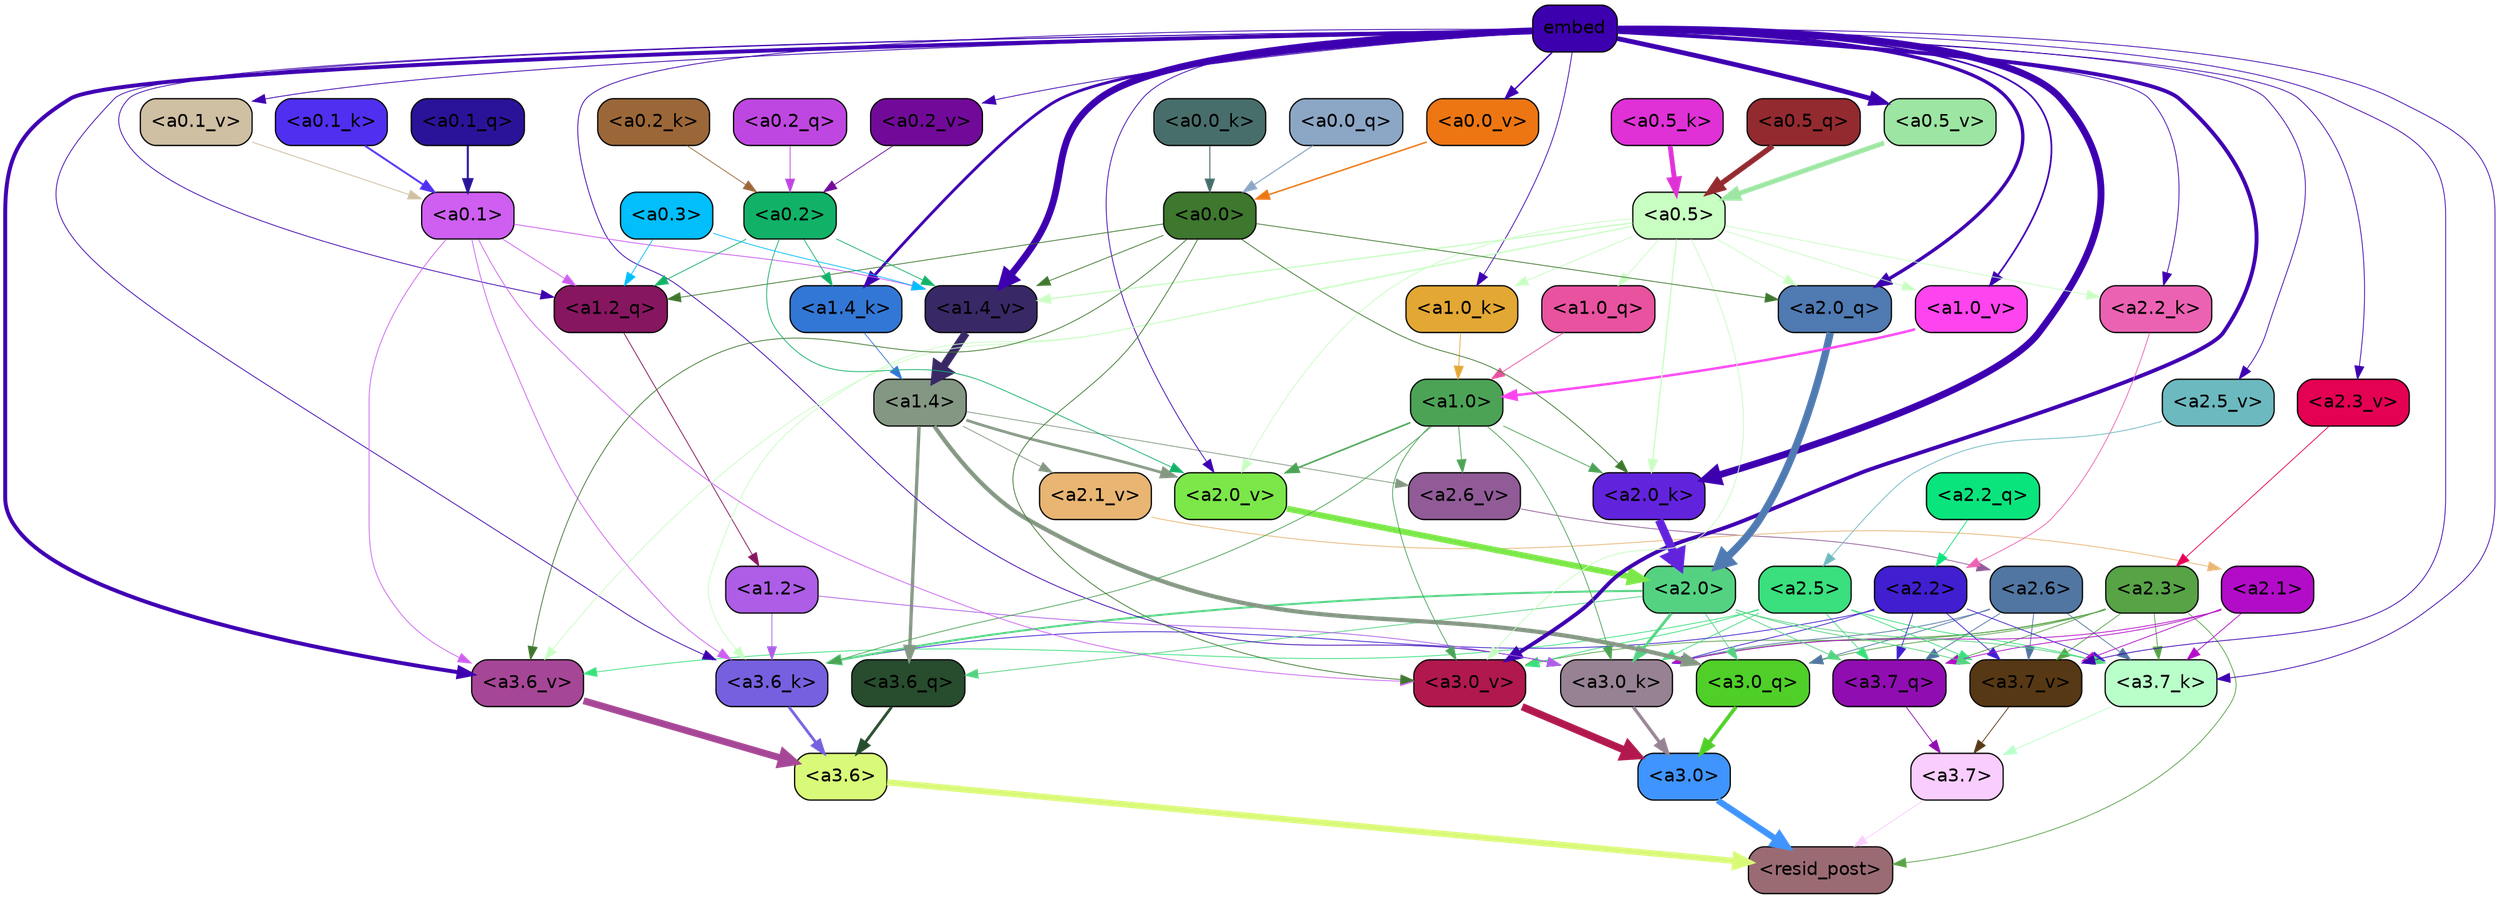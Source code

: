 strict digraph "" {
	graph [bgcolor=transparent,
		layout=dot,
		overlap=false,
		splines=true
	];
	"<a3.7>"	[color=black,
		fillcolor="#f9cdfd",
		fontname=Helvetica,
		shape=box,
		style="filled, rounded"];
	"<resid_post>"	[color=black,
		fillcolor="#9b6b74",
		fontname=Helvetica,
		shape=box,
		style="filled, rounded"];
	"<a3.7>" -> "<resid_post>"	[color="#f9cdfd",
		penwidth=0.6];
	"<a3.6>"	[color=black,
		fillcolor="#d9f979",
		fontname=Helvetica,
		shape=box,
		style="filled, rounded"];
	"<a3.6>" -> "<resid_post>"	[color="#d9f979",
		penwidth=4.753257989883423];
	"<a3.0>"	[color=black,
		fillcolor="#4094fe",
		fontname=Helvetica,
		shape=box,
		style="filled, rounded"];
	"<a3.0>" -> "<resid_post>"	[color="#4094fe",
		penwidth=4.90053927898407];
	"<a2.3>"	[color=black,
		fillcolor="#57a346",
		fontname=Helvetica,
		shape=box,
		style="filled, rounded"];
	"<a2.3>" -> "<resid_post>"	[color="#57a346",
		penwidth=0.6];
	"<a3.7_q>"	[color=black,
		fillcolor="#900db1",
		fontname=Helvetica,
		shape=box,
		style="filled, rounded"];
	"<a2.3>" -> "<a3.7_q>"	[color="#57a346",
		penwidth=0.6];
	"<a3.0_q>"	[color=black,
		fillcolor="#4fcf28",
		fontname=Helvetica,
		shape=box,
		style="filled, rounded"];
	"<a2.3>" -> "<a3.0_q>"	[color="#57a346",
		penwidth=0.6];
	"<a3.7_k>"	[color=black,
		fillcolor="#b9ffc9",
		fontname=Helvetica,
		shape=box,
		style="filled, rounded"];
	"<a2.3>" -> "<a3.7_k>"	[color="#57a346",
		penwidth=0.6];
	"<a3.0_k>"	[color=black,
		fillcolor="#978293",
		fontname=Helvetica,
		shape=box,
		style="filled, rounded"];
	"<a2.3>" -> "<a3.0_k>"	[color="#57a346",
		penwidth=0.6];
	"<a3.7_v>"	[color=black,
		fillcolor="#573815",
		fontname=Helvetica,
		shape=box,
		style="filled, rounded"];
	"<a2.3>" -> "<a3.7_v>"	[color="#57a346",
		penwidth=0.6];
	"<a3.0_v>"	[color=black,
		fillcolor="#b1184e",
		fontname=Helvetica,
		shape=box,
		style="filled, rounded"];
	"<a2.3>" -> "<a3.0_v>"	[color="#57a346",
		penwidth=0.6];
	"<a3.7_q>" -> "<a3.7>"	[color="#900db1",
		penwidth=0.6];
	"<a3.6_q>"	[color=black,
		fillcolor="#274c2e",
		fontname=Helvetica,
		shape=box,
		style="filled, rounded"];
	"<a3.6_q>" -> "<a3.6>"	[color="#274c2e",
		penwidth=2.160832464694977];
	"<a3.0_q>" -> "<a3.0>"	[color="#4fcf28",
		penwidth=2.870753765106201];
	"<a3.7_k>" -> "<a3.7>"	[color="#b9ffc9",
		penwidth=0.6];
	"<a3.6_k>"	[color=black,
		fillcolor="#7660e0",
		fontname=Helvetica,
		shape=box,
		style="filled, rounded"];
	"<a3.6_k>" -> "<a3.6>"	[color="#7660e0",
		penwidth=2.13908451795578];
	"<a3.0_k>" -> "<a3.0>"	[color="#978293",
		penwidth=2.520303964614868];
	"<a3.7_v>" -> "<a3.7>"	[color="#573815",
		penwidth=0.6];
	"<a3.6_v>"	[color=black,
		fillcolor="#a64696",
		fontname=Helvetica,
		shape=box,
		style="filled, rounded"];
	"<a3.6_v>" -> "<a3.6>"	[color="#a64696",
		penwidth=5.297133803367615];
	"<a3.0_v>" -> "<a3.0>"	[color="#b1184e",
		penwidth=5.680712580680847];
	"<a2.6>"	[color=black,
		fillcolor="#5176a2",
		fontname=Helvetica,
		shape=box,
		style="filled, rounded"];
	"<a2.6>" -> "<a3.7_q>"	[color="#5176a2",
		penwidth=0.6];
	"<a2.6>" -> "<a3.0_q>"	[color="#5176a2",
		penwidth=0.6];
	"<a2.6>" -> "<a3.7_k>"	[color="#5176a2",
		penwidth=0.6];
	"<a2.6>" -> "<a3.0_k>"	[color="#5176a2",
		penwidth=0.6];
	"<a2.6>" -> "<a3.7_v>"	[color="#5176a2",
		penwidth=0.6];
	"<a2.5>"	[color=black,
		fillcolor="#39e07d",
		fontname=Helvetica,
		shape=box,
		style="filled, rounded"];
	"<a2.5>" -> "<a3.7_q>"	[color="#39e07d",
		penwidth=0.6];
	"<a2.5>" -> "<a3.7_k>"	[color="#39e07d",
		penwidth=0.6];
	"<a2.5>" -> "<a3.0_k>"	[color="#39e07d",
		penwidth=0.6];
	"<a2.5>" -> "<a3.7_v>"	[color="#39e07d",
		penwidth=0.6];
	"<a2.5>" -> "<a3.6_v>"	[color="#39e07d",
		penwidth=0.6];
	"<a2.5>" -> "<a3.0_v>"	[color="#39e07d",
		penwidth=0.6];
	"<a2.2>"	[color=black,
		fillcolor="#411ed0",
		fontname=Helvetica,
		shape=box,
		style="filled, rounded"];
	"<a2.2>" -> "<a3.7_q>"	[color="#411ed0",
		penwidth=0.6];
	"<a2.2>" -> "<a3.7_k>"	[color="#411ed0",
		penwidth=0.6];
	"<a2.2>" -> "<a3.6_k>"	[color="#411ed0",
		penwidth=0.6];
	"<a2.2>" -> "<a3.0_k>"	[color="#411ed0",
		penwidth=0.6];
	"<a2.2>" -> "<a3.7_v>"	[color="#411ed0",
		penwidth=0.6];
	"<a2.1>"	[color=black,
		fillcolor="#b30cc9",
		fontname=Helvetica,
		shape=box,
		style="filled, rounded"];
	"<a2.1>" -> "<a3.7_q>"	[color="#b30cc9",
		penwidth=0.6];
	"<a2.1>" -> "<a3.7_k>"	[color="#b30cc9",
		penwidth=0.6];
	"<a2.1>" -> "<a3.0_k>"	[color="#b30cc9",
		penwidth=0.6];
	"<a2.1>" -> "<a3.7_v>"	[color="#b30cc9",
		penwidth=0.6];
	"<a2.0>"	[color=black,
		fillcolor="#54d282",
		fontname=Helvetica,
		shape=box,
		style="filled, rounded"];
	"<a2.0>" -> "<a3.7_q>"	[color="#54d282",
		penwidth=0.6];
	"<a2.0>" -> "<a3.6_q>"	[color="#54d282",
		penwidth=0.6];
	"<a2.0>" -> "<a3.0_q>"	[color="#54d282",
		penwidth=0.6];
	"<a2.0>" -> "<a3.7_k>"	[color="#54d282",
		penwidth=0.6];
	"<a2.0>" -> "<a3.6_k>"	[color="#54d282",
		penwidth=1.5348684191703796];
	"<a2.0>" -> "<a3.0_k>"	[color="#54d282",
		penwidth=2.172017753124237];
	"<a2.0>" -> "<a3.7_v>"	[color="#54d282",
		penwidth=0.6];
	"<a1.4>"	[color=black,
		fillcolor="#849783",
		fontname=Helvetica,
		shape=box,
		style="filled, rounded"];
	"<a1.4>" -> "<a3.6_q>"	[color="#849783",
		penwidth=2.532623291015625];
	"<a1.4>" -> "<a3.0_q>"	[color="#849783",
		penwidth=3.2595192790031433];
	"<a2.6_v>"	[color=black,
		fillcolor="#915b98",
		fontname=Helvetica,
		shape=box,
		style="filled, rounded"];
	"<a1.4>" -> "<a2.6_v>"	[color="#849783",
		penwidth=0.6];
	"<a2.1_v>"	[color=black,
		fillcolor="#e8b573",
		fontname=Helvetica,
		shape=box,
		style="filled, rounded"];
	"<a1.4>" -> "<a2.1_v>"	[color="#849783",
		penwidth=0.6];
	"<a2.0_v>"	[color=black,
		fillcolor="#7ce749",
		fontname=Helvetica,
		shape=box,
		style="filled, rounded"];
	"<a1.4>" -> "<a2.0_v>"	[color="#849783",
		penwidth=2.1199009865522385];
	embed	[color=black,
		fillcolor="#3d00af",
		fontname=Helvetica,
		shape=box,
		style="filled, rounded"];
	embed -> "<a3.7_k>"	[color="#3d00af",
		penwidth=0.6];
	embed -> "<a3.6_k>"	[color="#3d00af",
		penwidth=0.6];
	embed -> "<a3.0_k>"	[color="#3d00af",
		penwidth=0.6117386221885681];
	embed -> "<a3.7_v>"	[color="#3d00af",
		penwidth=0.6];
	embed -> "<a3.6_v>"	[color="#3d00af",
		penwidth=3.0186105966567993];
	embed -> "<a3.0_v>"	[color="#3d00af",
		penwidth=2.969020187854767];
	"<a2.0_q>"	[color=black,
		fillcolor="#4f7ab2",
		fontname=Helvetica,
		shape=box,
		style="filled, rounded"];
	embed -> "<a2.0_q>"	[color="#3d00af",
		penwidth=2.5791755318641663];
	"<a2.2_k>"	[color=black,
		fillcolor="#ec62b3",
		fontname=Helvetica,
		shape=box,
		style="filled, rounded"];
	embed -> "<a2.2_k>"	[color="#3d00af",
		penwidth=0.6];
	"<a2.0_k>"	[color=black,
		fillcolor="#6223dd",
		fontname=Helvetica,
		shape=box,
		style="filled, rounded"];
	embed -> "<a2.0_k>"	[color="#3d00af",
		penwidth=5.307481050491333];
	"<a2.5_v>"	[color=black,
		fillcolor="#6db9c0",
		fontname=Helvetica,
		shape=box,
		style="filled, rounded"];
	embed -> "<a2.5_v>"	[color="#3d00af",
		penwidth=0.6];
	"<a2.3_v>"	[color=black,
		fillcolor="#e40053",
		fontname=Helvetica,
		shape=box,
		style="filled, rounded"];
	embed -> "<a2.3_v>"	[color="#3d00af",
		penwidth=0.6];
	embed -> "<a2.0_v>"	[color="#3d00af",
		penwidth=0.6];
	"<a1.2_q>"	[color=black,
		fillcolor="#871660",
		fontname=Helvetica,
		shape=box,
		style="filled, rounded"];
	embed -> "<a1.2_q>"	[color="#3d00af",
		penwidth=0.6];
	"<a1.4_k>"	[color=black,
		fillcolor="#3277d5",
		fontname=Helvetica,
		shape=box,
		style="filled, rounded"];
	embed -> "<a1.4_k>"	[color="#3d00af",
		penwidth=2.1839776039123535];
	"<a1.0_k>"	[color=black,
		fillcolor="#e3a734",
		fontname=Helvetica,
		shape=box,
		style="filled, rounded"];
	embed -> "<a1.0_k>"	[color="#3d00af",
		penwidth=0.6];
	"<a1.4_v>"	[color=black,
		fillcolor="#392866",
		fontname=Helvetica,
		shape=box,
		style="filled, rounded"];
	embed -> "<a1.4_v>"	[color="#3d00af",
		penwidth=5.2540810108184814];
	"<a1.0_v>"	[color=black,
		fillcolor="#fd44ee",
		fontname=Helvetica,
		shape=box,
		style="filled, rounded"];
	embed -> "<a1.0_v>"	[color="#3d00af",
		penwidth=1.3048751950263977];
	"<a0.5_v>"	[color=black,
		fillcolor="#9de5a2",
		fontname=Helvetica,
		shape=box,
		style="filled, rounded"];
	embed -> "<a0.5_v>"	[color="#3d00af",
		penwidth=3.7020363211631775];
	"<a0.2_v>"	[color=black,
		fillcolor="#710a99",
		fontname=Helvetica,
		shape=box,
		style="filled, rounded"];
	embed -> "<a0.2_v>"	[color="#3d00af",
		penwidth=0.6];
	"<a0.1_v>"	[color=black,
		fillcolor="#cfbfa3",
		fontname=Helvetica,
		shape=box,
		style="filled, rounded"];
	embed -> "<a0.1_v>"	[color="#3d00af",
		penwidth=0.6266210079193115];
	"<a0.0_v>"	[color=black,
		fillcolor="#ed7613",
		fontname=Helvetica,
		shape=box,
		style="filled, rounded"];
	embed -> "<a0.0_v>"	[color="#3d00af",
		penwidth=1.1311111450195312];
	"<a1.2>"	[color=black,
		fillcolor="#ae5de7",
		fontname=Helvetica,
		shape=box,
		style="filled, rounded"];
	"<a1.2>" -> "<a3.6_k>"	[color="#ae5de7",
		penwidth=0.6];
	"<a1.2>" -> "<a3.0_k>"	[color="#ae5de7",
		penwidth=0.6];
	"<a1.0>"	[color=black,
		fillcolor="#4ca356",
		fontname=Helvetica,
		shape=box,
		style="filled, rounded"];
	"<a1.0>" -> "<a3.6_k>"	[color="#4ca356",
		penwidth=0.6];
	"<a1.0>" -> "<a3.0_k>"	[color="#4ca356",
		penwidth=0.6];
	"<a1.0>" -> "<a3.0_v>"	[color="#4ca356",
		penwidth=0.6];
	"<a1.0>" -> "<a2.0_k>"	[color="#4ca356",
		penwidth=0.6];
	"<a1.0>" -> "<a2.6_v>"	[color="#4ca356",
		penwidth=0.6];
	"<a1.0>" -> "<a2.0_v>"	[color="#4ca356",
		penwidth=1.237271785736084];
	"<a0.5>"	[color=black,
		fillcolor="#c8fec2",
		fontname=Helvetica,
		shape=box,
		style="filled, rounded"];
	"<a0.5>" -> "<a3.6_k>"	[color="#c8fec2",
		penwidth=0.6];
	"<a0.5>" -> "<a3.6_v>"	[color="#c8fec2",
		penwidth=0.6];
	"<a0.5>" -> "<a3.0_v>"	[color="#c8fec2",
		penwidth=0.6409564018249512];
	"<a0.5>" -> "<a2.0_q>"	[color="#c8fec2",
		penwidth=0.6];
	"<a0.5>" -> "<a2.2_k>"	[color="#c8fec2",
		penwidth=0.6];
	"<a0.5>" -> "<a2.0_k>"	[color="#c8fec2",
		penwidth=0.9355769157409668];
	"<a0.5>" -> "<a2.0_v>"	[color="#c8fec2",
		penwidth=0.6];
	"<a1.0_q>"	[color=black,
		fillcolor="#e8529f",
		fontname=Helvetica,
		shape=box,
		style="filled, rounded"];
	"<a0.5>" -> "<a1.0_q>"	[color="#c8fec2",
		penwidth=0.6];
	"<a0.5>" -> "<a1.0_k>"	[color="#c8fec2",
		penwidth=0.6];
	"<a0.5>" -> "<a1.4_v>"	[color="#c8fec2",
		penwidth=1.016412615776062];
	"<a0.5>" -> "<a1.0_v>"	[color="#c8fec2",
		penwidth=0.6];
	"<a0.1>"	[color=black,
		fillcolor="#ce5ff1",
		fontname=Helvetica,
		shape=box,
		style="filled, rounded"];
	"<a0.1>" -> "<a3.6_k>"	[color="#ce5ff1",
		penwidth=0.6];
	"<a0.1>" -> "<a3.6_v>"	[color="#ce5ff1",
		penwidth=0.6];
	"<a0.1>" -> "<a3.0_v>"	[color="#ce5ff1",
		penwidth=0.6];
	"<a0.1>" -> "<a1.2_q>"	[color="#ce5ff1",
		penwidth=0.6];
	"<a0.1>" -> "<a1.4_v>"	[color="#ce5ff1",
		penwidth=0.6440334320068359];
	"<a0.0>"	[color=black,
		fillcolor="#3e772e",
		fontname=Helvetica,
		shape=box,
		style="filled, rounded"];
	"<a0.0>" -> "<a3.6_v>"	[color="#3e772e",
		penwidth=0.6];
	"<a0.0>" -> "<a3.0_v>"	[color="#3e772e",
		penwidth=0.6];
	"<a0.0>" -> "<a2.0_q>"	[color="#3e772e",
		penwidth=0.6];
	"<a0.0>" -> "<a2.0_k>"	[color="#3e772e",
		penwidth=0.6];
	"<a0.0>" -> "<a1.2_q>"	[color="#3e772e",
		penwidth=0.6];
	"<a0.0>" -> "<a1.4_v>"	[color="#3e772e",
		penwidth=0.6];
	"<a2.2_q>"	[color=black,
		fillcolor="#0ae47d",
		fontname=Helvetica,
		shape=box,
		style="filled, rounded"];
	"<a2.2_q>" -> "<a2.2>"	[color="#0ae47d",
		penwidth=0.6];
	"<a2.0_q>" -> "<a2.0>"	[color="#4f7ab2",
		penwidth=5.682948350906372];
	"<a2.2_k>" -> "<a2.2>"	[color="#ec62b3",
		penwidth=0.6];
	"<a2.0_k>" -> "<a2.0>"	[color="#6223dd",
		penwidth=6.450693130493164];
	"<a2.6_v>" -> "<a2.6>"	[color="#915b98",
		penwidth=0.6];
	"<a2.5_v>" -> "<a2.5>"	[color="#6db9c0",
		penwidth=0.6];
	"<a2.3_v>" -> "<a2.3>"	[color="#e40053",
		penwidth=0.6];
	"<a2.1_v>" -> "<a2.1>"	[color="#e8b573",
		penwidth=0.6];
	"<a2.0_v>" -> "<a2.0>"	[color="#7ce749",
		penwidth=4.592647075653076];
	"<a0.2>"	[color=black,
		fillcolor="#11b267",
		fontname=Helvetica,
		shape=box,
		style="filled, rounded"];
	"<a0.2>" -> "<a2.0_v>"	[color="#11b267",
		penwidth=0.6];
	"<a0.2>" -> "<a1.2_q>"	[color="#11b267",
		penwidth=0.6];
	"<a0.2>" -> "<a1.4_k>"	[color="#11b267",
		penwidth=0.6];
	"<a0.2>" -> "<a1.4_v>"	[color="#11b267",
		penwidth=0.6];
	"<a1.2_q>" -> "<a1.2>"	[color="#871660",
		penwidth=0.6323684453964233];
	"<a1.0_q>" -> "<a1.0>"	[color="#e8529f",
		penwidth=0.6];
	"<a1.4_k>" -> "<a1.4>"	[color="#3277d5",
		penwidth=0.6];
	"<a1.0_k>" -> "<a1.0>"	[color="#e3a734",
		penwidth=0.6];
	"<a1.4_v>" -> "<a1.4>"	[color="#392866",
		penwidth=6.149721145629883];
	"<a1.0_v>" -> "<a1.0>"	[color="#fd44ee",
		penwidth=1.874430701136589];
	"<a0.3>"	[color=black,
		fillcolor="#02befb",
		fontname=Helvetica,
		shape=box,
		style="filled, rounded"];
	"<a0.3>" -> "<a1.2_q>"	[color="#02befb",
		penwidth=0.6];
	"<a0.3>" -> "<a1.4_v>"	[color="#02befb",
		penwidth=0.6];
	"<a0.5_q>"	[color=black,
		fillcolor="#932a2f",
		fontname=Helvetica,
		shape=box,
		style="filled, rounded"];
	"<a0.5_q>" -> "<a0.5>"	[color="#932a2f",
		penwidth=4.096640631556511];
	"<a0.2_q>"	[color=black,
		fillcolor="#bf47e1",
		fontname=Helvetica,
		shape=box,
		style="filled, rounded"];
	"<a0.2_q>" -> "<a0.2>"	[color="#bf47e1",
		penwidth=0.6005611419677734];
	"<a0.1_q>"	[color=black,
		fillcolor="#2b1399",
		fontname=Helvetica,
		shape=box,
		style="filled, rounded"];
	"<a0.1_q>" -> "<a0.1>"	[color="#2b1399",
		penwidth=1.5538761615753174];
	"<a0.0_q>"	[color=black,
		fillcolor="#8ca7c6",
		fontname=Helvetica,
		shape=box,
		style="filled, rounded"];
	"<a0.0_q>" -> "<a0.0>"	[color="#8ca7c6",
		penwidth=0.8876461982727051];
	"<a0.5_k>"	[color=black,
		fillcolor="#e031d7",
		fontname=Helvetica,
		shape=box,
		style="filled, rounded"];
	"<a0.5_k>" -> "<a0.5>"	[color="#e031d7",
		penwidth=3.7383413314819336];
	"<a0.2_k>"	[color=black,
		fillcolor="#9c6738",
		fontname=Helvetica,
		shape=box,
		style="filled, rounded"];
	"<a0.2_k>" -> "<a0.2>"	[color="#9c6738",
		penwidth=0.6];
	"<a0.1_k>"	[color=black,
		fillcolor="#502ff0",
		fontname=Helvetica,
		shape=box,
		style="filled, rounded"];
	"<a0.1_k>" -> "<a0.1>"	[color="#502ff0",
		penwidth=1.4667291641235352];
	"<a0.0_k>"	[color=black,
		fillcolor="#486e6b",
		fontname=Helvetica,
		shape=box,
		style="filled, rounded"];
	"<a0.0_k>" -> "<a0.0>"	[color="#486e6b",
		penwidth=0.7793014049530029];
	"<a0.5_v>" -> "<a0.5>"	[color="#9de5a2",
		penwidth=3.717004656791687];
	"<a0.2_v>" -> "<a0.2>"	[color="#710a99",
		penwidth=0.6];
	"<a0.1_v>" -> "<a0.1>"	[color="#cfbfa3",
		penwidth=0.6493067741394043];
	"<a0.0_v>" -> "<a0.0>"	[color="#ed7613",
		penwidth=1.1432268619537354];
}
